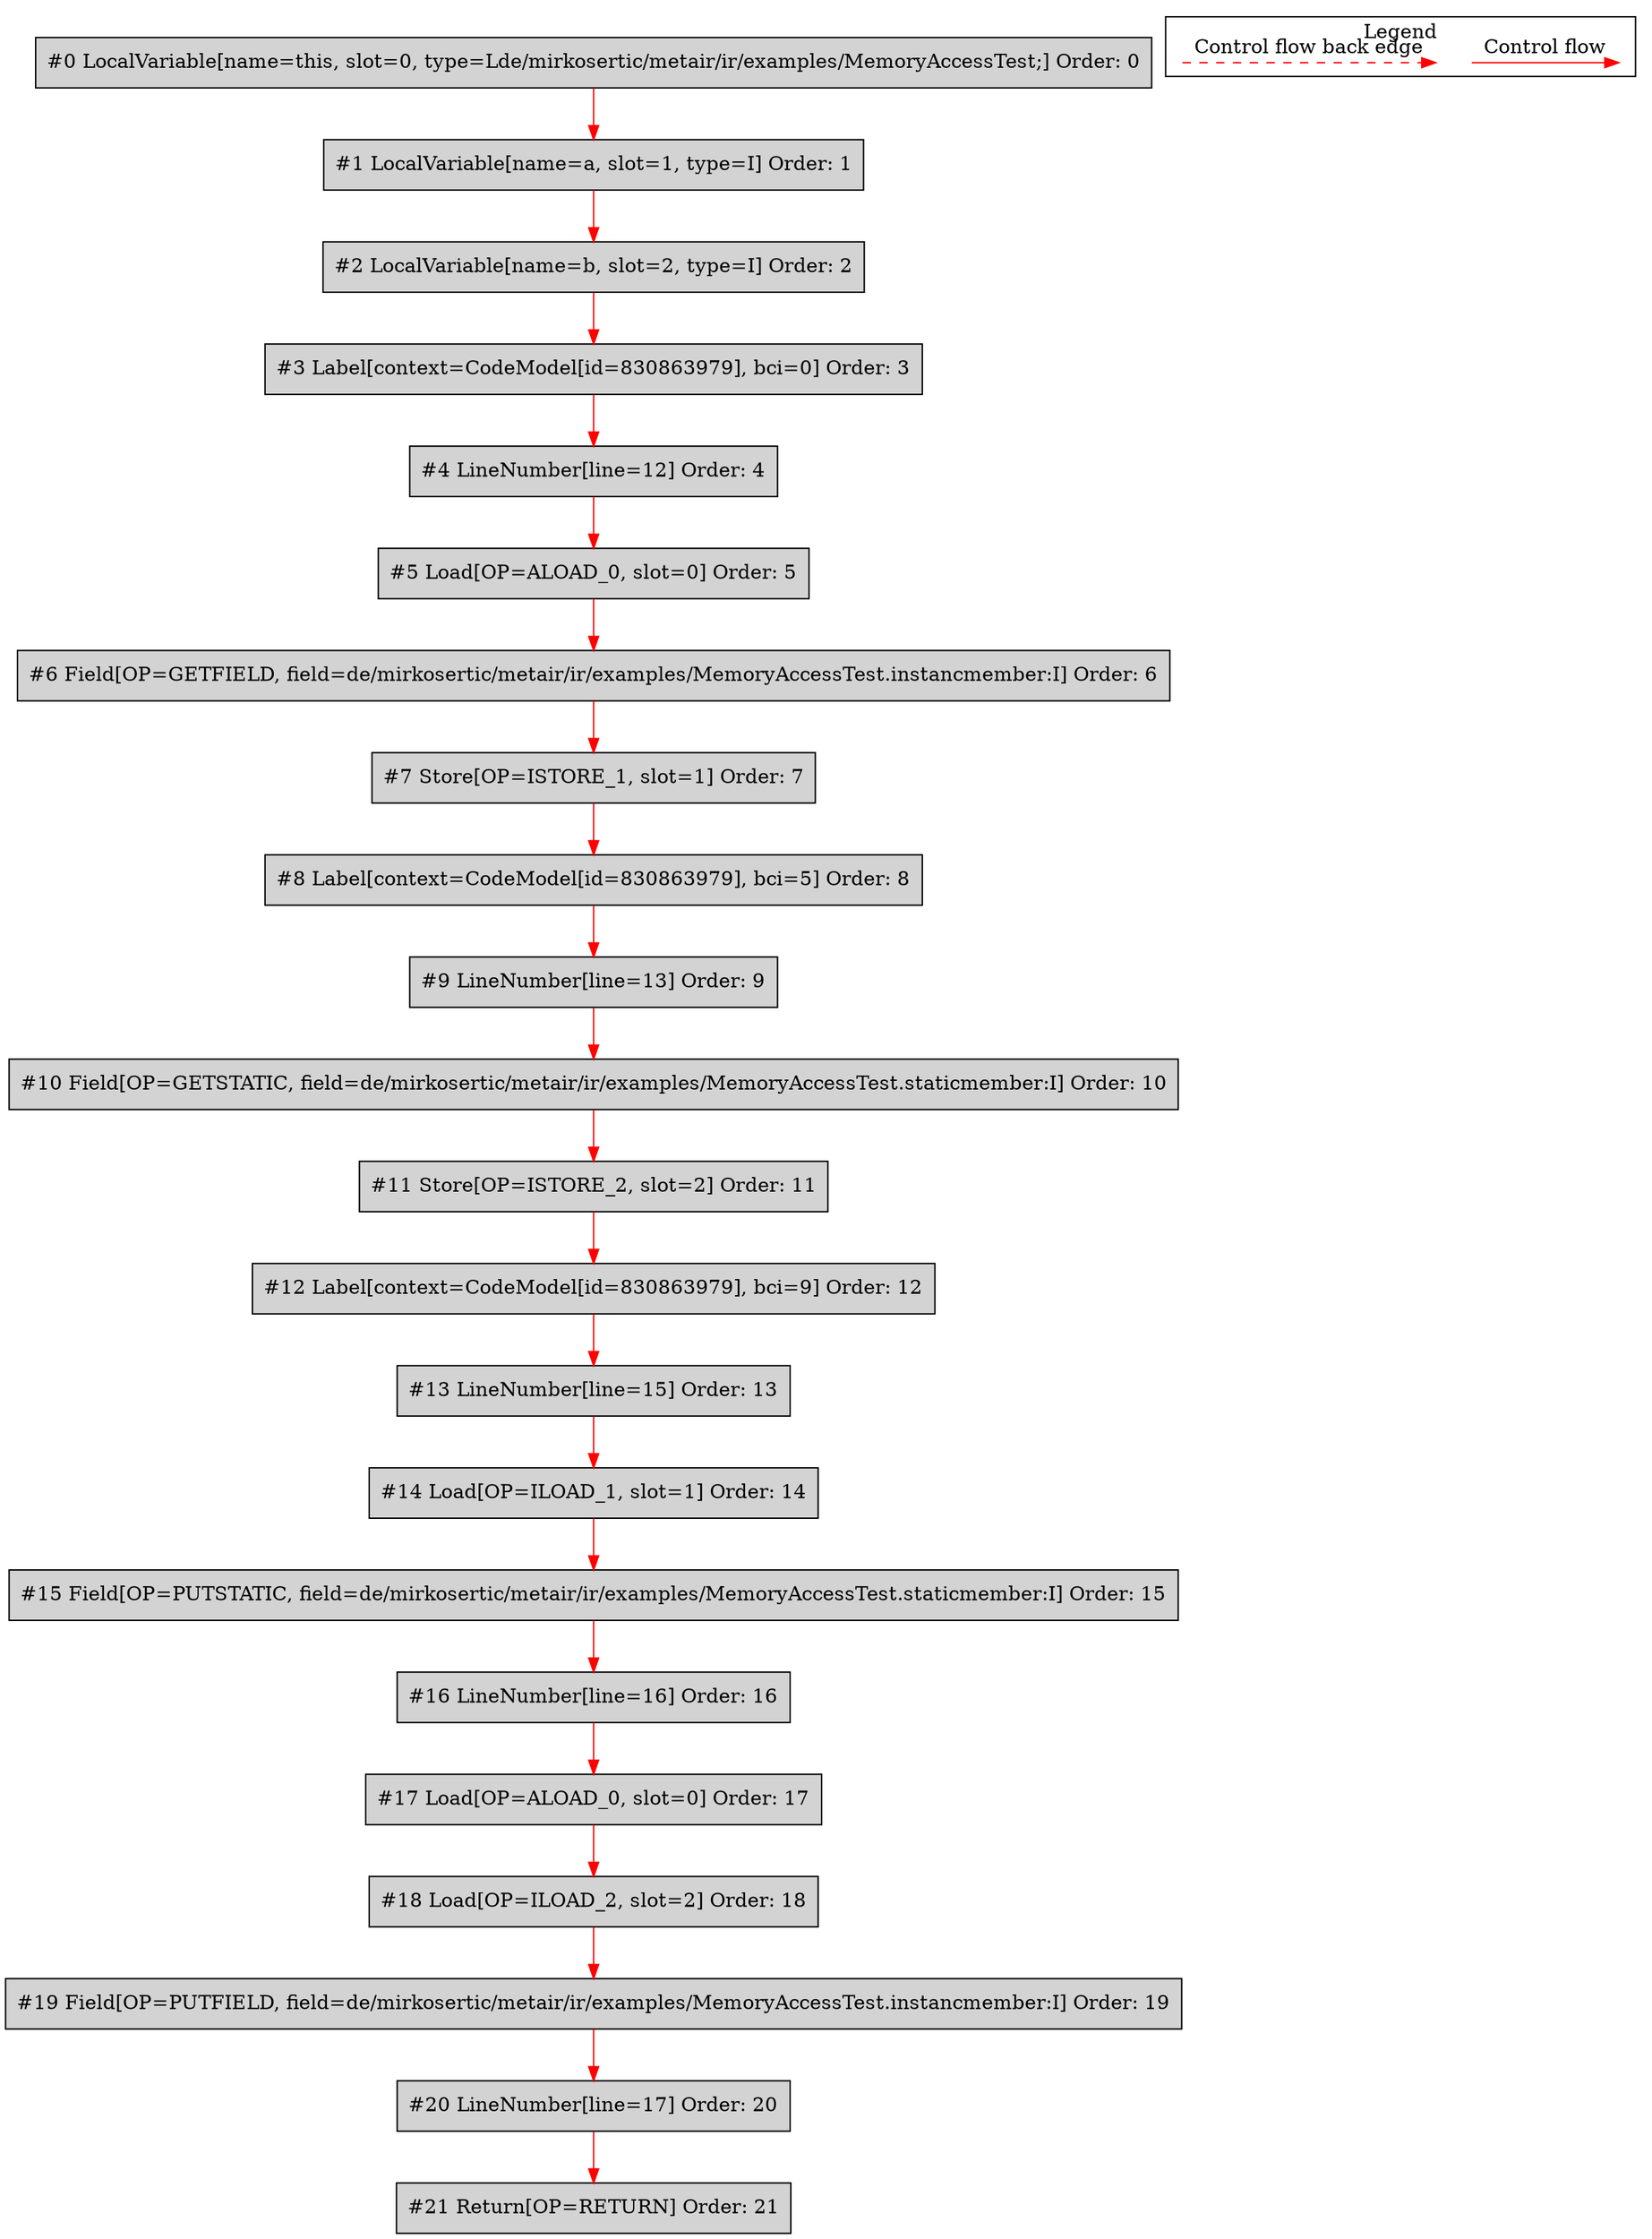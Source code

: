 digraph {
 ordering="in";
 node0[label="#0 LocalVariable[name=this, slot=0, type=Lde/mirkosertic/metair/ir/examples/MemoryAccessTest;] Order: 0", shape=box, fillcolor=lightgrey, style=filled];
 node1[label="#1 LocalVariable[name=a, slot=1, type=I] Order: 1", shape=box, fillcolor=lightgrey, style=filled];
 node2[label="#2 LocalVariable[name=b, slot=2, type=I] Order: 2", shape=box, fillcolor=lightgrey, style=filled];
 node3[label="#3 Label[context=CodeModel[id=830863979], bci=0] Order: 3", shape=box, fillcolor=lightgrey, style=filled];
 node4[label="#4 LineNumber[line=12] Order: 4", shape=box, fillcolor=lightgrey, style=filled];
 node5[label="#5 Load[OP=ALOAD_0, slot=0] Order: 5", shape=box, fillcolor=lightgrey, style=filled];
 node6[label="#6 Field[OP=GETFIELD, field=de/mirkosertic/metair/ir/examples/MemoryAccessTest.instancmember:I] Order: 6", shape=box, fillcolor=lightgrey, style=filled];
 node7[label="#7 Store[OP=ISTORE_1, slot=1] Order: 7", shape=box, fillcolor=lightgrey, style=filled];
 node8[label="#8 Label[context=CodeModel[id=830863979], bci=5] Order: 8", shape=box, fillcolor=lightgrey, style=filled];
 node9[label="#9 LineNumber[line=13] Order: 9", shape=box, fillcolor=lightgrey, style=filled];
 node10[label="#10 Field[OP=GETSTATIC, field=de/mirkosertic/metair/ir/examples/MemoryAccessTest.staticmember:I] Order: 10", shape=box, fillcolor=lightgrey, style=filled];
 node11[label="#11 Store[OP=ISTORE_2, slot=2] Order: 11", shape=box, fillcolor=lightgrey, style=filled];
 node12[label="#12 Label[context=CodeModel[id=830863979], bci=9] Order: 12", shape=box, fillcolor=lightgrey, style=filled];
 node13[label="#13 LineNumber[line=15] Order: 13", shape=box, fillcolor=lightgrey, style=filled];
 node14[label="#14 Load[OP=ILOAD_1, slot=1] Order: 14", shape=box, fillcolor=lightgrey, style=filled];
 node15[label="#15 Field[OP=PUTSTATIC, field=de/mirkosertic/metair/ir/examples/MemoryAccessTest.staticmember:I] Order: 15", shape=box, fillcolor=lightgrey, style=filled];
 node16[label="#16 LineNumber[line=16] Order: 16", shape=box, fillcolor=lightgrey, style=filled];
 node17[label="#17 Load[OP=ALOAD_0, slot=0] Order: 17", shape=box, fillcolor=lightgrey, style=filled];
 node18[label="#18 Load[OP=ILOAD_2, slot=2] Order: 18", shape=box, fillcolor=lightgrey, style=filled];
 node19[label="#19 Field[OP=PUTFIELD, field=de/mirkosertic/metair/ir/examples/MemoryAccessTest.instancmember:I] Order: 19", shape=box, fillcolor=lightgrey, style=filled];
 node20[label="#20 LineNumber[line=17] Order: 20", shape=box, fillcolor=lightgrey, style=filled];
 node21[label="#21 Return[OP=RETURN] Order: 21", shape=box, fillcolor=lightgrey, style=filled];
 node0 -> node1[color=red];
 node1 -> node2[color=red];
 node2 -> node3[color=red];
 node3 -> node4[color=red];
 node4 -> node5[color=red];
 node5 -> node6[color=red];
 node6 -> node7[color=red];
 node7 -> node8[color=red];
 node8 -> node9[color=red];
 node9 -> node10[color=red];
 node10 -> node11[color=red];
 node11 -> node12[color=red];
 node12 -> node13[color=red];
 node13 -> node14[color=red];
 node14 -> node15[color=red];
 node15 -> node16[color=red];
 node16 -> node17[color=red];
 node17 -> node18[color=red];
 node18 -> node19[color=red];
 node19 -> node20[color=red];
 node20 -> node21[color=red];
 subgraph cluster_000 {
  label = "Legend";
  node [shape=point]
  {
   rank=same;
   c0 [style = invis];
   c1 [style = invis];
   c2 [style = invis];
   c3 [style = invis];
  }
  c0 -> c1 [label="Control flow", style=solid, color=red]
  c2 -> c3 [label="Control flow back edge", style=dashed, color=red]
 }

}
